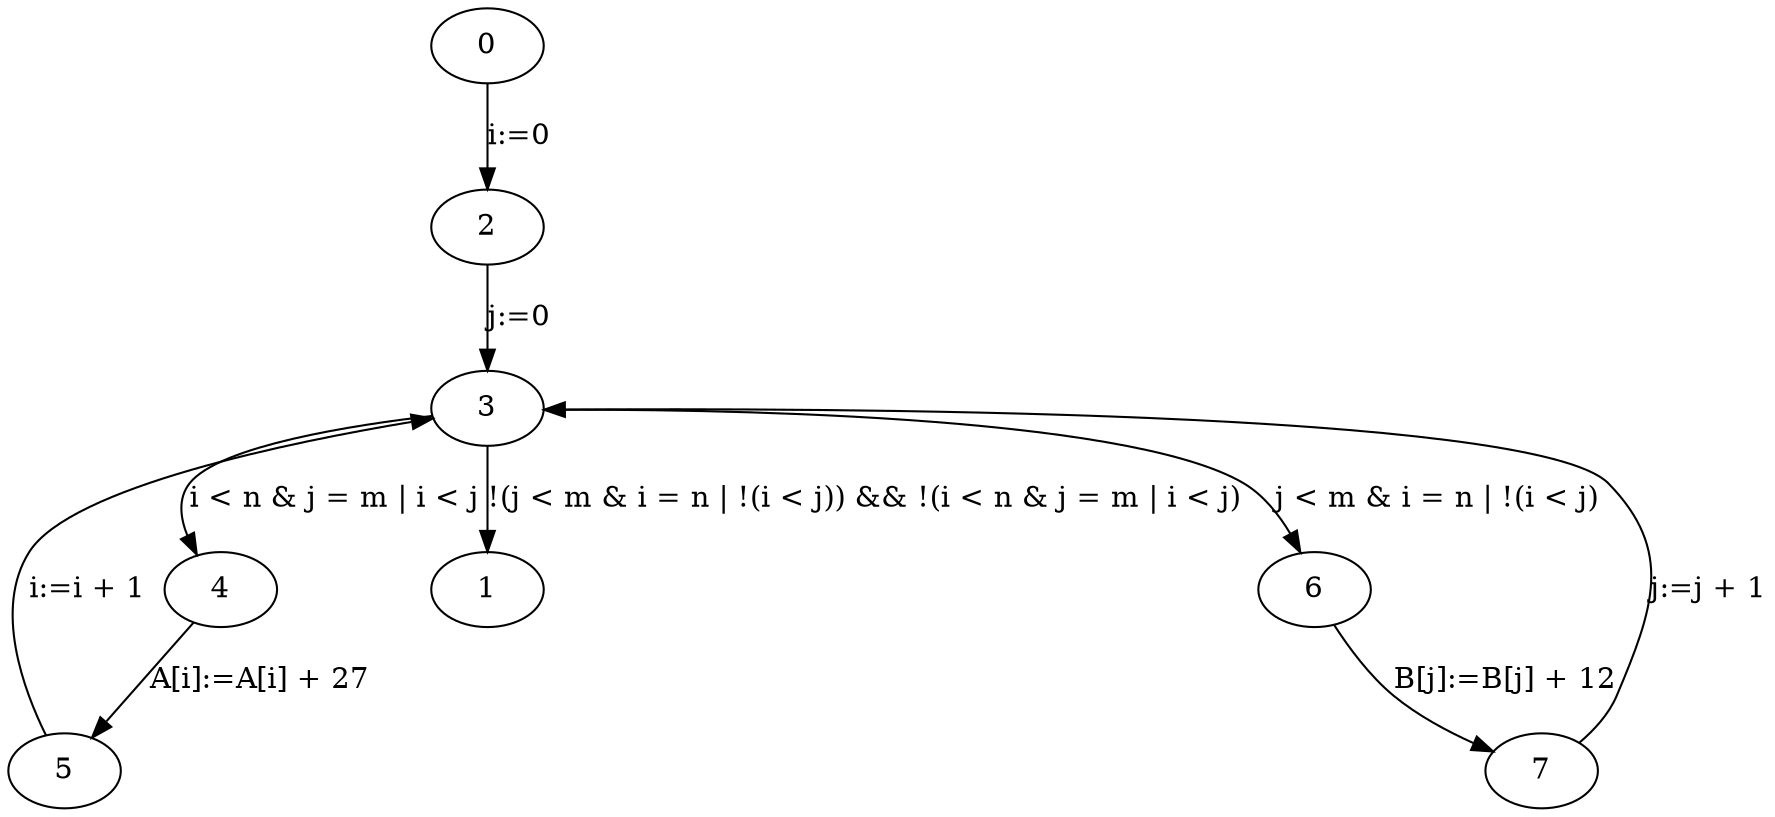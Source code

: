 digraph G {
0 -> 2 [label = "i:=0"];
2 -> 3 [label = "j:=0"];
3 -> 4 [label = "i < n & j = m | i < j"];
4 -> 5 [label = "A[i]:=A[i] + 27"];
5 -> 3 [label = "i:=i + 1"];
3 -> 6 [label = "j < m & i = n | !(i < j)"];
3 -> 1 [label = "!(j < m & i = n | !(i < j)) && !(i < n & j = m | i < j)"];
6 -> 7 [label = "B[j]:=B[j] + 12"];
7 -> 3 [label = "j:=j + 1"];
}